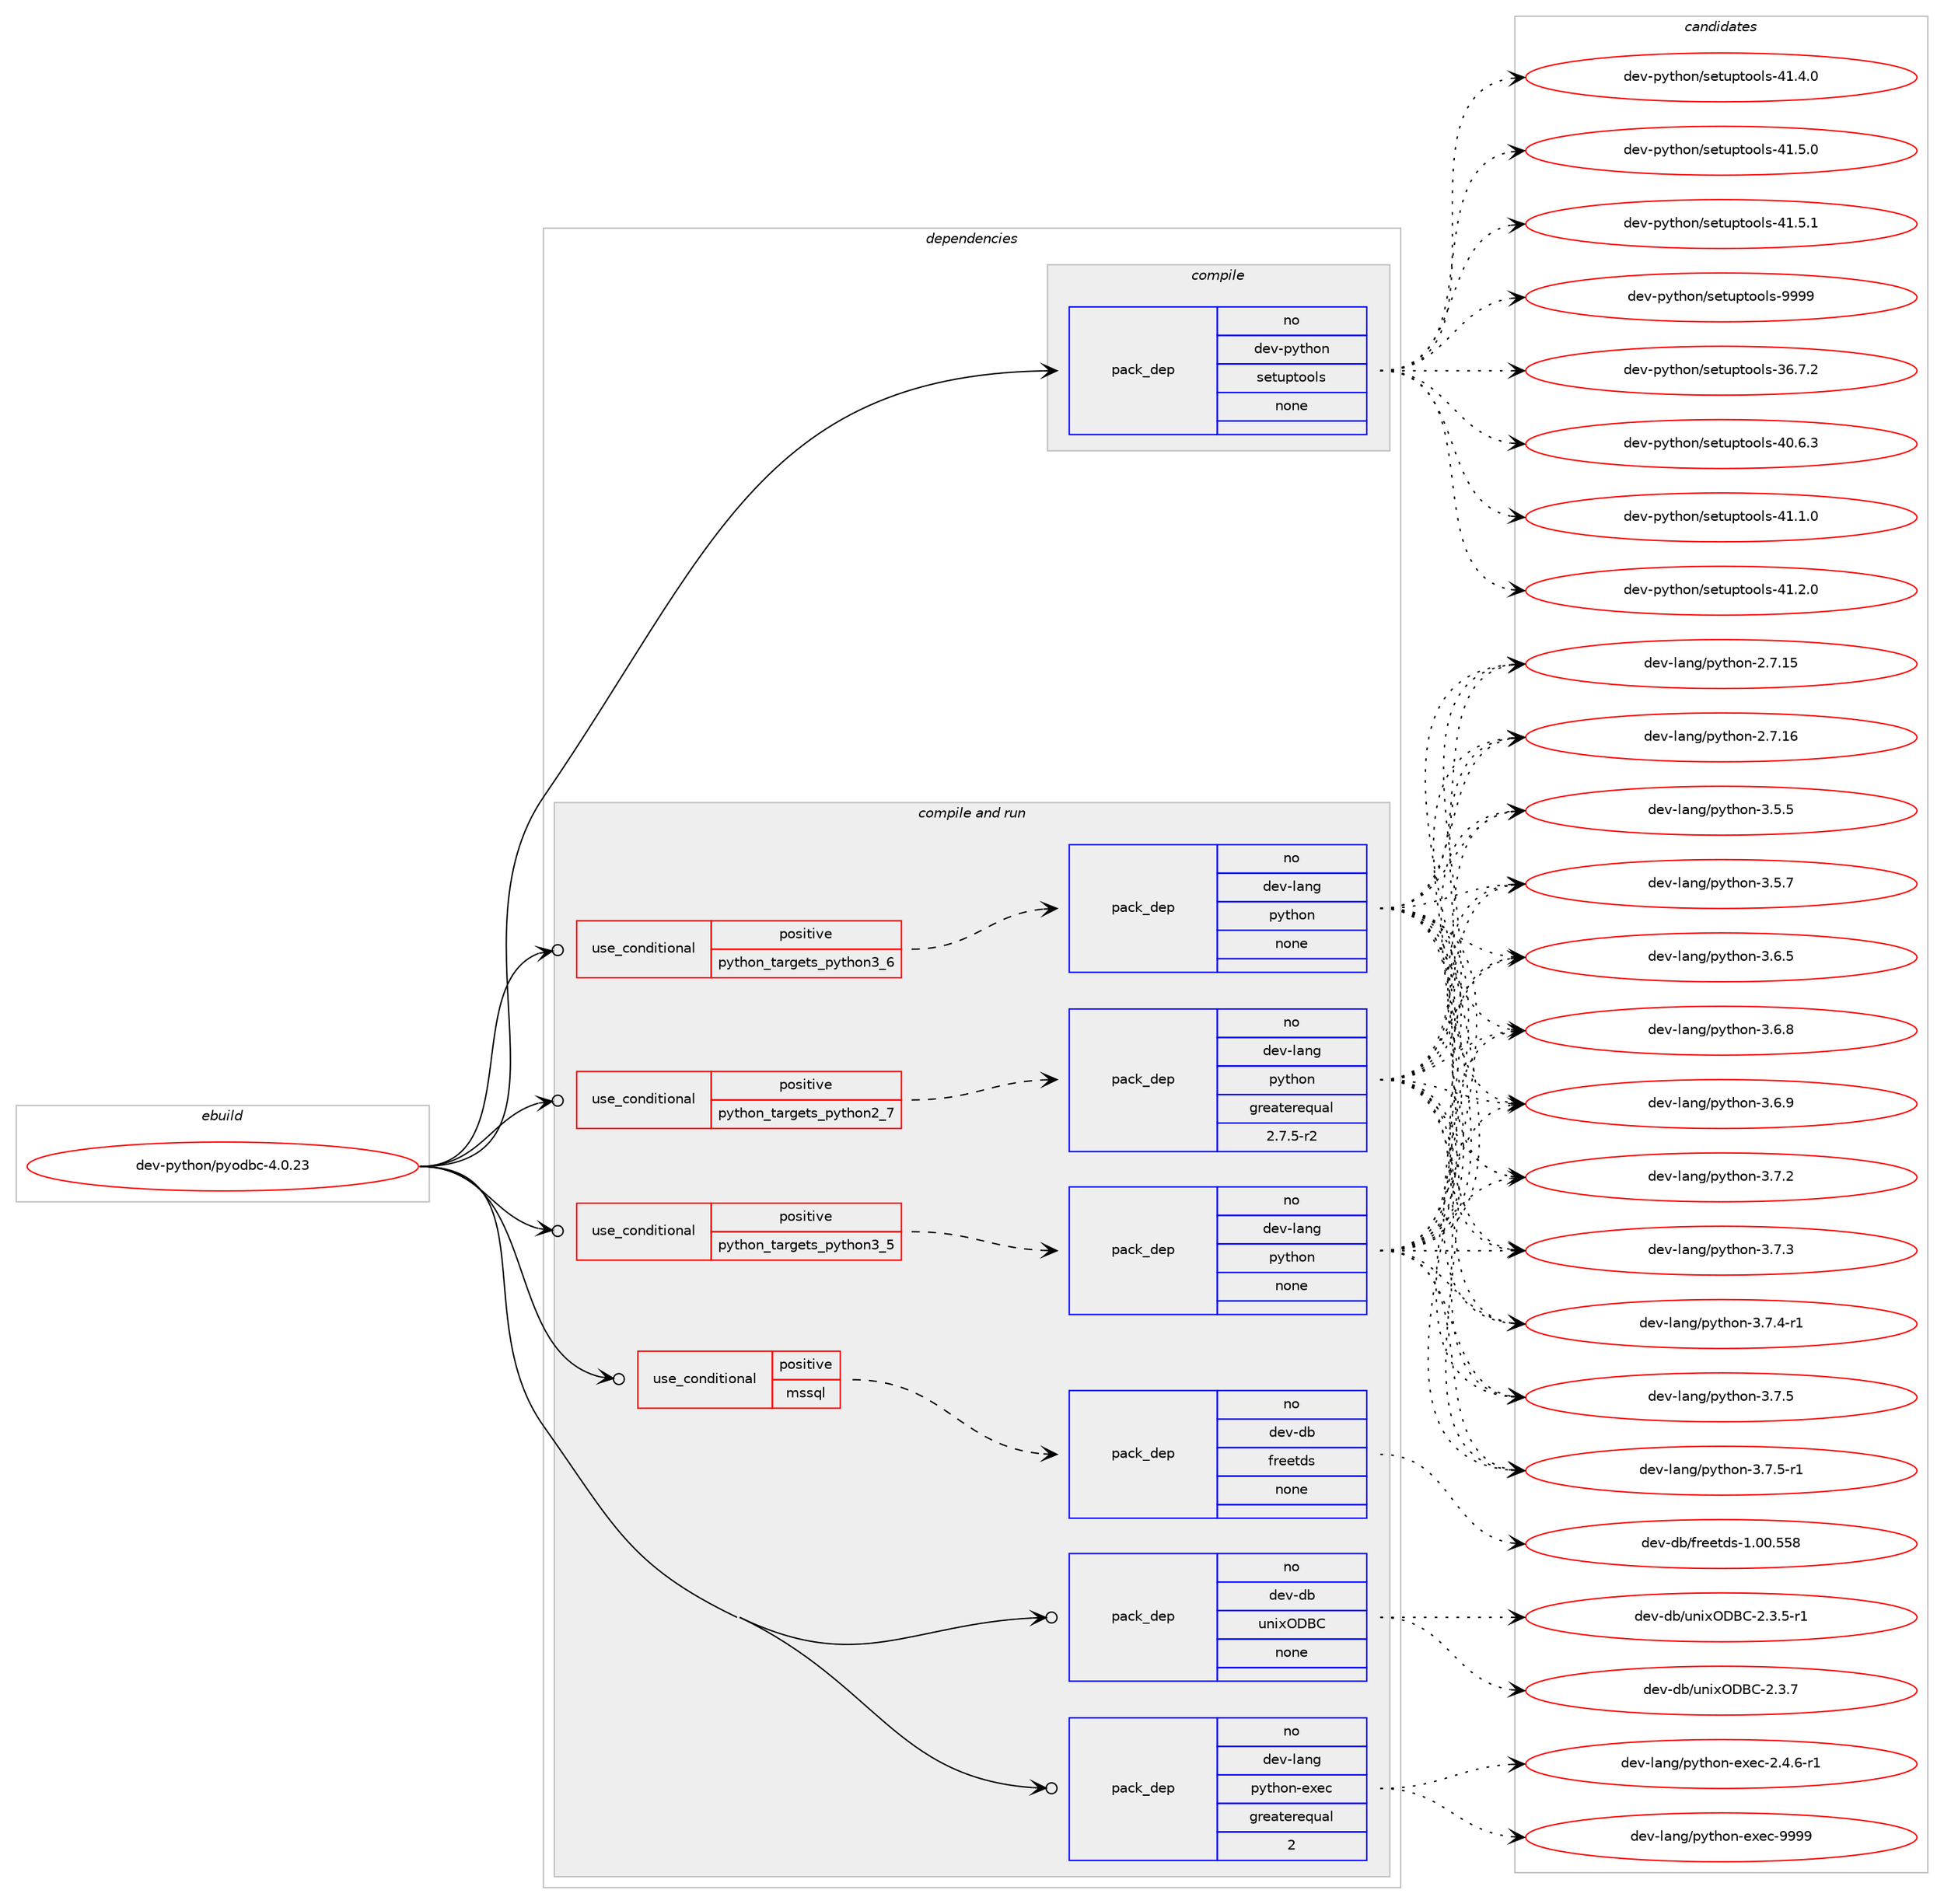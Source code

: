 digraph prolog {

# *************
# Graph options
# *************

newrank=true;
concentrate=true;
compound=true;
graph [rankdir=LR,fontname=Helvetica,fontsize=10,ranksep=1.5];#, ranksep=2.5, nodesep=0.2];
edge  [arrowhead=vee];
node  [fontname=Helvetica,fontsize=10];

# **********
# The ebuild
# **********

subgraph cluster_leftcol {
color=gray;
rank=same;
label=<<i>ebuild</i>>;
id [label="dev-python/pyodbc-4.0.23", color=red, width=4, href="../dev-python/pyodbc-4.0.23.svg"];
}

# ****************
# The dependencies
# ****************

subgraph cluster_midcol {
color=gray;
label=<<i>dependencies</i>>;
subgraph cluster_compile {
fillcolor="#eeeeee";
style=filled;
label=<<i>compile</i>>;
subgraph pack469076 {
dependency627290 [label=<<TABLE BORDER="0" CELLBORDER="1" CELLSPACING="0" CELLPADDING="4" WIDTH="220"><TR><TD ROWSPAN="6" CELLPADDING="30">pack_dep</TD></TR><TR><TD WIDTH="110">no</TD></TR><TR><TD>dev-python</TD></TR><TR><TD>setuptools</TD></TR><TR><TD>none</TD></TR><TR><TD></TD></TR></TABLE>>, shape=none, color=blue];
}
id:e -> dependency627290:w [weight=20,style="solid",arrowhead="vee"];
}
subgraph cluster_compileandrun {
fillcolor="#eeeeee";
style=filled;
label=<<i>compile and run</i>>;
subgraph cond146365 {
dependency627291 [label=<<TABLE BORDER="0" CELLBORDER="1" CELLSPACING="0" CELLPADDING="4"><TR><TD ROWSPAN="3" CELLPADDING="10">use_conditional</TD></TR><TR><TD>positive</TD></TR><TR><TD>mssql</TD></TR></TABLE>>, shape=none, color=red];
subgraph pack469077 {
dependency627292 [label=<<TABLE BORDER="0" CELLBORDER="1" CELLSPACING="0" CELLPADDING="4" WIDTH="220"><TR><TD ROWSPAN="6" CELLPADDING="30">pack_dep</TD></TR><TR><TD WIDTH="110">no</TD></TR><TR><TD>dev-db</TD></TR><TR><TD>freetds</TD></TR><TR><TD>none</TD></TR><TR><TD></TD></TR></TABLE>>, shape=none, color=blue];
}
dependency627291:e -> dependency627292:w [weight=20,style="dashed",arrowhead="vee"];
}
id:e -> dependency627291:w [weight=20,style="solid",arrowhead="odotvee"];
subgraph cond146366 {
dependency627293 [label=<<TABLE BORDER="0" CELLBORDER="1" CELLSPACING="0" CELLPADDING="4"><TR><TD ROWSPAN="3" CELLPADDING="10">use_conditional</TD></TR><TR><TD>positive</TD></TR><TR><TD>python_targets_python2_7</TD></TR></TABLE>>, shape=none, color=red];
subgraph pack469078 {
dependency627294 [label=<<TABLE BORDER="0" CELLBORDER="1" CELLSPACING="0" CELLPADDING="4" WIDTH="220"><TR><TD ROWSPAN="6" CELLPADDING="30">pack_dep</TD></TR><TR><TD WIDTH="110">no</TD></TR><TR><TD>dev-lang</TD></TR><TR><TD>python</TD></TR><TR><TD>greaterequal</TD></TR><TR><TD>2.7.5-r2</TD></TR></TABLE>>, shape=none, color=blue];
}
dependency627293:e -> dependency627294:w [weight=20,style="dashed",arrowhead="vee"];
}
id:e -> dependency627293:w [weight=20,style="solid",arrowhead="odotvee"];
subgraph cond146367 {
dependency627295 [label=<<TABLE BORDER="0" CELLBORDER="1" CELLSPACING="0" CELLPADDING="4"><TR><TD ROWSPAN="3" CELLPADDING="10">use_conditional</TD></TR><TR><TD>positive</TD></TR><TR><TD>python_targets_python3_5</TD></TR></TABLE>>, shape=none, color=red];
subgraph pack469079 {
dependency627296 [label=<<TABLE BORDER="0" CELLBORDER="1" CELLSPACING="0" CELLPADDING="4" WIDTH="220"><TR><TD ROWSPAN="6" CELLPADDING="30">pack_dep</TD></TR><TR><TD WIDTH="110">no</TD></TR><TR><TD>dev-lang</TD></TR><TR><TD>python</TD></TR><TR><TD>none</TD></TR><TR><TD></TD></TR></TABLE>>, shape=none, color=blue];
}
dependency627295:e -> dependency627296:w [weight=20,style="dashed",arrowhead="vee"];
}
id:e -> dependency627295:w [weight=20,style="solid",arrowhead="odotvee"];
subgraph cond146368 {
dependency627297 [label=<<TABLE BORDER="0" CELLBORDER="1" CELLSPACING="0" CELLPADDING="4"><TR><TD ROWSPAN="3" CELLPADDING="10">use_conditional</TD></TR><TR><TD>positive</TD></TR><TR><TD>python_targets_python3_6</TD></TR></TABLE>>, shape=none, color=red];
subgraph pack469080 {
dependency627298 [label=<<TABLE BORDER="0" CELLBORDER="1" CELLSPACING="0" CELLPADDING="4" WIDTH="220"><TR><TD ROWSPAN="6" CELLPADDING="30">pack_dep</TD></TR><TR><TD WIDTH="110">no</TD></TR><TR><TD>dev-lang</TD></TR><TR><TD>python</TD></TR><TR><TD>none</TD></TR><TR><TD></TD></TR></TABLE>>, shape=none, color=blue];
}
dependency627297:e -> dependency627298:w [weight=20,style="dashed",arrowhead="vee"];
}
id:e -> dependency627297:w [weight=20,style="solid",arrowhead="odotvee"];
subgraph pack469081 {
dependency627299 [label=<<TABLE BORDER="0" CELLBORDER="1" CELLSPACING="0" CELLPADDING="4" WIDTH="220"><TR><TD ROWSPAN="6" CELLPADDING="30">pack_dep</TD></TR><TR><TD WIDTH="110">no</TD></TR><TR><TD>dev-db</TD></TR><TR><TD>unixODBC</TD></TR><TR><TD>none</TD></TR><TR><TD></TD></TR></TABLE>>, shape=none, color=blue];
}
id:e -> dependency627299:w [weight=20,style="solid",arrowhead="odotvee"];
subgraph pack469082 {
dependency627300 [label=<<TABLE BORDER="0" CELLBORDER="1" CELLSPACING="0" CELLPADDING="4" WIDTH="220"><TR><TD ROWSPAN="6" CELLPADDING="30">pack_dep</TD></TR><TR><TD WIDTH="110">no</TD></TR><TR><TD>dev-lang</TD></TR><TR><TD>python-exec</TD></TR><TR><TD>greaterequal</TD></TR><TR><TD>2</TD></TR></TABLE>>, shape=none, color=blue];
}
id:e -> dependency627300:w [weight=20,style="solid",arrowhead="odotvee"];
}
subgraph cluster_run {
fillcolor="#eeeeee";
style=filled;
label=<<i>run</i>>;
}
}

# **************
# The candidates
# **************

subgraph cluster_choices {
rank=same;
color=gray;
label=<<i>candidates</i>>;

subgraph choice469076 {
color=black;
nodesep=1;
choice100101118451121211161041111104711510111611711211611111110811545515446554650 [label="dev-python/setuptools-36.7.2", color=red, width=4,href="../dev-python/setuptools-36.7.2.svg"];
choice100101118451121211161041111104711510111611711211611111110811545524846544651 [label="dev-python/setuptools-40.6.3", color=red, width=4,href="../dev-python/setuptools-40.6.3.svg"];
choice100101118451121211161041111104711510111611711211611111110811545524946494648 [label="dev-python/setuptools-41.1.0", color=red, width=4,href="../dev-python/setuptools-41.1.0.svg"];
choice100101118451121211161041111104711510111611711211611111110811545524946504648 [label="dev-python/setuptools-41.2.0", color=red, width=4,href="../dev-python/setuptools-41.2.0.svg"];
choice100101118451121211161041111104711510111611711211611111110811545524946524648 [label="dev-python/setuptools-41.4.0", color=red, width=4,href="../dev-python/setuptools-41.4.0.svg"];
choice100101118451121211161041111104711510111611711211611111110811545524946534648 [label="dev-python/setuptools-41.5.0", color=red, width=4,href="../dev-python/setuptools-41.5.0.svg"];
choice100101118451121211161041111104711510111611711211611111110811545524946534649 [label="dev-python/setuptools-41.5.1", color=red, width=4,href="../dev-python/setuptools-41.5.1.svg"];
choice10010111845112121116104111110471151011161171121161111111081154557575757 [label="dev-python/setuptools-9999", color=red, width=4,href="../dev-python/setuptools-9999.svg"];
dependency627290:e -> choice100101118451121211161041111104711510111611711211611111110811545515446554650:w [style=dotted,weight="100"];
dependency627290:e -> choice100101118451121211161041111104711510111611711211611111110811545524846544651:w [style=dotted,weight="100"];
dependency627290:e -> choice100101118451121211161041111104711510111611711211611111110811545524946494648:w [style=dotted,weight="100"];
dependency627290:e -> choice100101118451121211161041111104711510111611711211611111110811545524946504648:w [style=dotted,weight="100"];
dependency627290:e -> choice100101118451121211161041111104711510111611711211611111110811545524946524648:w [style=dotted,weight="100"];
dependency627290:e -> choice100101118451121211161041111104711510111611711211611111110811545524946534648:w [style=dotted,weight="100"];
dependency627290:e -> choice100101118451121211161041111104711510111611711211611111110811545524946534649:w [style=dotted,weight="100"];
dependency627290:e -> choice10010111845112121116104111110471151011161171121161111111081154557575757:w [style=dotted,weight="100"];
}
subgraph choice469077 {
color=black;
nodesep=1;
choice100101118451009847102114101101116100115454946484846535356 [label="dev-db/freetds-1.00.558", color=red, width=4,href="../dev-db/freetds-1.00.558.svg"];
dependency627292:e -> choice100101118451009847102114101101116100115454946484846535356:w [style=dotted,weight="100"];
}
subgraph choice469078 {
color=black;
nodesep=1;
choice10010111845108971101034711212111610411111045504655464953 [label="dev-lang/python-2.7.15", color=red, width=4,href="../dev-lang/python-2.7.15.svg"];
choice10010111845108971101034711212111610411111045504655464954 [label="dev-lang/python-2.7.16", color=red, width=4,href="../dev-lang/python-2.7.16.svg"];
choice100101118451089711010347112121116104111110455146534653 [label="dev-lang/python-3.5.5", color=red, width=4,href="../dev-lang/python-3.5.5.svg"];
choice100101118451089711010347112121116104111110455146534655 [label="dev-lang/python-3.5.7", color=red, width=4,href="../dev-lang/python-3.5.7.svg"];
choice100101118451089711010347112121116104111110455146544653 [label="dev-lang/python-3.6.5", color=red, width=4,href="../dev-lang/python-3.6.5.svg"];
choice100101118451089711010347112121116104111110455146544656 [label="dev-lang/python-3.6.8", color=red, width=4,href="../dev-lang/python-3.6.8.svg"];
choice100101118451089711010347112121116104111110455146544657 [label="dev-lang/python-3.6.9", color=red, width=4,href="../dev-lang/python-3.6.9.svg"];
choice100101118451089711010347112121116104111110455146554650 [label="dev-lang/python-3.7.2", color=red, width=4,href="../dev-lang/python-3.7.2.svg"];
choice100101118451089711010347112121116104111110455146554651 [label="dev-lang/python-3.7.3", color=red, width=4,href="../dev-lang/python-3.7.3.svg"];
choice1001011184510897110103471121211161041111104551465546524511449 [label="dev-lang/python-3.7.4-r1", color=red, width=4,href="../dev-lang/python-3.7.4-r1.svg"];
choice100101118451089711010347112121116104111110455146554653 [label="dev-lang/python-3.7.5", color=red, width=4,href="../dev-lang/python-3.7.5.svg"];
choice1001011184510897110103471121211161041111104551465546534511449 [label="dev-lang/python-3.7.5-r1", color=red, width=4,href="../dev-lang/python-3.7.5-r1.svg"];
dependency627294:e -> choice10010111845108971101034711212111610411111045504655464953:w [style=dotted,weight="100"];
dependency627294:e -> choice10010111845108971101034711212111610411111045504655464954:w [style=dotted,weight="100"];
dependency627294:e -> choice100101118451089711010347112121116104111110455146534653:w [style=dotted,weight="100"];
dependency627294:e -> choice100101118451089711010347112121116104111110455146534655:w [style=dotted,weight="100"];
dependency627294:e -> choice100101118451089711010347112121116104111110455146544653:w [style=dotted,weight="100"];
dependency627294:e -> choice100101118451089711010347112121116104111110455146544656:w [style=dotted,weight="100"];
dependency627294:e -> choice100101118451089711010347112121116104111110455146544657:w [style=dotted,weight="100"];
dependency627294:e -> choice100101118451089711010347112121116104111110455146554650:w [style=dotted,weight="100"];
dependency627294:e -> choice100101118451089711010347112121116104111110455146554651:w [style=dotted,weight="100"];
dependency627294:e -> choice1001011184510897110103471121211161041111104551465546524511449:w [style=dotted,weight="100"];
dependency627294:e -> choice100101118451089711010347112121116104111110455146554653:w [style=dotted,weight="100"];
dependency627294:e -> choice1001011184510897110103471121211161041111104551465546534511449:w [style=dotted,weight="100"];
}
subgraph choice469079 {
color=black;
nodesep=1;
choice10010111845108971101034711212111610411111045504655464953 [label="dev-lang/python-2.7.15", color=red, width=4,href="../dev-lang/python-2.7.15.svg"];
choice10010111845108971101034711212111610411111045504655464954 [label="dev-lang/python-2.7.16", color=red, width=4,href="../dev-lang/python-2.7.16.svg"];
choice100101118451089711010347112121116104111110455146534653 [label="dev-lang/python-3.5.5", color=red, width=4,href="../dev-lang/python-3.5.5.svg"];
choice100101118451089711010347112121116104111110455146534655 [label="dev-lang/python-3.5.7", color=red, width=4,href="../dev-lang/python-3.5.7.svg"];
choice100101118451089711010347112121116104111110455146544653 [label="dev-lang/python-3.6.5", color=red, width=4,href="../dev-lang/python-3.6.5.svg"];
choice100101118451089711010347112121116104111110455146544656 [label="dev-lang/python-3.6.8", color=red, width=4,href="../dev-lang/python-3.6.8.svg"];
choice100101118451089711010347112121116104111110455146544657 [label="dev-lang/python-3.6.9", color=red, width=4,href="../dev-lang/python-3.6.9.svg"];
choice100101118451089711010347112121116104111110455146554650 [label="dev-lang/python-3.7.2", color=red, width=4,href="../dev-lang/python-3.7.2.svg"];
choice100101118451089711010347112121116104111110455146554651 [label="dev-lang/python-3.7.3", color=red, width=4,href="../dev-lang/python-3.7.3.svg"];
choice1001011184510897110103471121211161041111104551465546524511449 [label="dev-lang/python-3.7.4-r1", color=red, width=4,href="../dev-lang/python-3.7.4-r1.svg"];
choice100101118451089711010347112121116104111110455146554653 [label="dev-lang/python-3.7.5", color=red, width=4,href="../dev-lang/python-3.7.5.svg"];
choice1001011184510897110103471121211161041111104551465546534511449 [label="dev-lang/python-3.7.5-r1", color=red, width=4,href="../dev-lang/python-3.7.5-r1.svg"];
dependency627296:e -> choice10010111845108971101034711212111610411111045504655464953:w [style=dotted,weight="100"];
dependency627296:e -> choice10010111845108971101034711212111610411111045504655464954:w [style=dotted,weight="100"];
dependency627296:e -> choice100101118451089711010347112121116104111110455146534653:w [style=dotted,weight="100"];
dependency627296:e -> choice100101118451089711010347112121116104111110455146534655:w [style=dotted,weight="100"];
dependency627296:e -> choice100101118451089711010347112121116104111110455146544653:w [style=dotted,weight="100"];
dependency627296:e -> choice100101118451089711010347112121116104111110455146544656:w [style=dotted,weight="100"];
dependency627296:e -> choice100101118451089711010347112121116104111110455146544657:w [style=dotted,weight="100"];
dependency627296:e -> choice100101118451089711010347112121116104111110455146554650:w [style=dotted,weight="100"];
dependency627296:e -> choice100101118451089711010347112121116104111110455146554651:w [style=dotted,weight="100"];
dependency627296:e -> choice1001011184510897110103471121211161041111104551465546524511449:w [style=dotted,weight="100"];
dependency627296:e -> choice100101118451089711010347112121116104111110455146554653:w [style=dotted,weight="100"];
dependency627296:e -> choice1001011184510897110103471121211161041111104551465546534511449:w [style=dotted,weight="100"];
}
subgraph choice469080 {
color=black;
nodesep=1;
choice10010111845108971101034711212111610411111045504655464953 [label="dev-lang/python-2.7.15", color=red, width=4,href="../dev-lang/python-2.7.15.svg"];
choice10010111845108971101034711212111610411111045504655464954 [label="dev-lang/python-2.7.16", color=red, width=4,href="../dev-lang/python-2.7.16.svg"];
choice100101118451089711010347112121116104111110455146534653 [label="dev-lang/python-3.5.5", color=red, width=4,href="../dev-lang/python-3.5.5.svg"];
choice100101118451089711010347112121116104111110455146534655 [label="dev-lang/python-3.5.7", color=red, width=4,href="../dev-lang/python-3.5.7.svg"];
choice100101118451089711010347112121116104111110455146544653 [label="dev-lang/python-3.6.5", color=red, width=4,href="../dev-lang/python-3.6.5.svg"];
choice100101118451089711010347112121116104111110455146544656 [label="dev-lang/python-3.6.8", color=red, width=4,href="../dev-lang/python-3.6.8.svg"];
choice100101118451089711010347112121116104111110455146544657 [label="dev-lang/python-3.6.9", color=red, width=4,href="../dev-lang/python-3.6.9.svg"];
choice100101118451089711010347112121116104111110455146554650 [label="dev-lang/python-3.7.2", color=red, width=4,href="../dev-lang/python-3.7.2.svg"];
choice100101118451089711010347112121116104111110455146554651 [label="dev-lang/python-3.7.3", color=red, width=4,href="../dev-lang/python-3.7.3.svg"];
choice1001011184510897110103471121211161041111104551465546524511449 [label="dev-lang/python-3.7.4-r1", color=red, width=4,href="../dev-lang/python-3.7.4-r1.svg"];
choice100101118451089711010347112121116104111110455146554653 [label="dev-lang/python-3.7.5", color=red, width=4,href="../dev-lang/python-3.7.5.svg"];
choice1001011184510897110103471121211161041111104551465546534511449 [label="dev-lang/python-3.7.5-r1", color=red, width=4,href="../dev-lang/python-3.7.5-r1.svg"];
dependency627298:e -> choice10010111845108971101034711212111610411111045504655464953:w [style=dotted,weight="100"];
dependency627298:e -> choice10010111845108971101034711212111610411111045504655464954:w [style=dotted,weight="100"];
dependency627298:e -> choice100101118451089711010347112121116104111110455146534653:w [style=dotted,weight="100"];
dependency627298:e -> choice100101118451089711010347112121116104111110455146534655:w [style=dotted,weight="100"];
dependency627298:e -> choice100101118451089711010347112121116104111110455146544653:w [style=dotted,weight="100"];
dependency627298:e -> choice100101118451089711010347112121116104111110455146544656:w [style=dotted,weight="100"];
dependency627298:e -> choice100101118451089711010347112121116104111110455146544657:w [style=dotted,weight="100"];
dependency627298:e -> choice100101118451089711010347112121116104111110455146554650:w [style=dotted,weight="100"];
dependency627298:e -> choice100101118451089711010347112121116104111110455146554651:w [style=dotted,weight="100"];
dependency627298:e -> choice1001011184510897110103471121211161041111104551465546524511449:w [style=dotted,weight="100"];
dependency627298:e -> choice100101118451089711010347112121116104111110455146554653:w [style=dotted,weight="100"];
dependency627298:e -> choice1001011184510897110103471121211161041111104551465546534511449:w [style=dotted,weight="100"];
}
subgraph choice469081 {
color=black;
nodesep=1;
choice100101118451009847117110105120796866674550465146534511449 [label="dev-db/unixODBC-2.3.5-r1", color=red, width=4,href="../dev-db/unixODBC-2.3.5-r1.svg"];
choice10010111845100984711711010512079686667455046514655 [label="dev-db/unixODBC-2.3.7", color=red, width=4,href="../dev-db/unixODBC-2.3.7.svg"];
dependency627299:e -> choice100101118451009847117110105120796866674550465146534511449:w [style=dotted,weight="100"];
dependency627299:e -> choice10010111845100984711711010512079686667455046514655:w [style=dotted,weight="100"];
}
subgraph choice469082 {
color=black;
nodesep=1;
choice10010111845108971101034711212111610411111045101120101994550465246544511449 [label="dev-lang/python-exec-2.4.6-r1", color=red, width=4,href="../dev-lang/python-exec-2.4.6-r1.svg"];
choice10010111845108971101034711212111610411111045101120101994557575757 [label="dev-lang/python-exec-9999", color=red, width=4,href="../dev-lang/python-exec-9999.svg"];
dependency627300:e -> choice10010111845108971101034711212111610411111045101120101994550465246544511449:w [style=dotted,weight="100"];
dependency627300:e -> choice10010111845108971101034711212111610411111045101120101994557575757:w [style=dotted,weight="100"];
}
}

}
